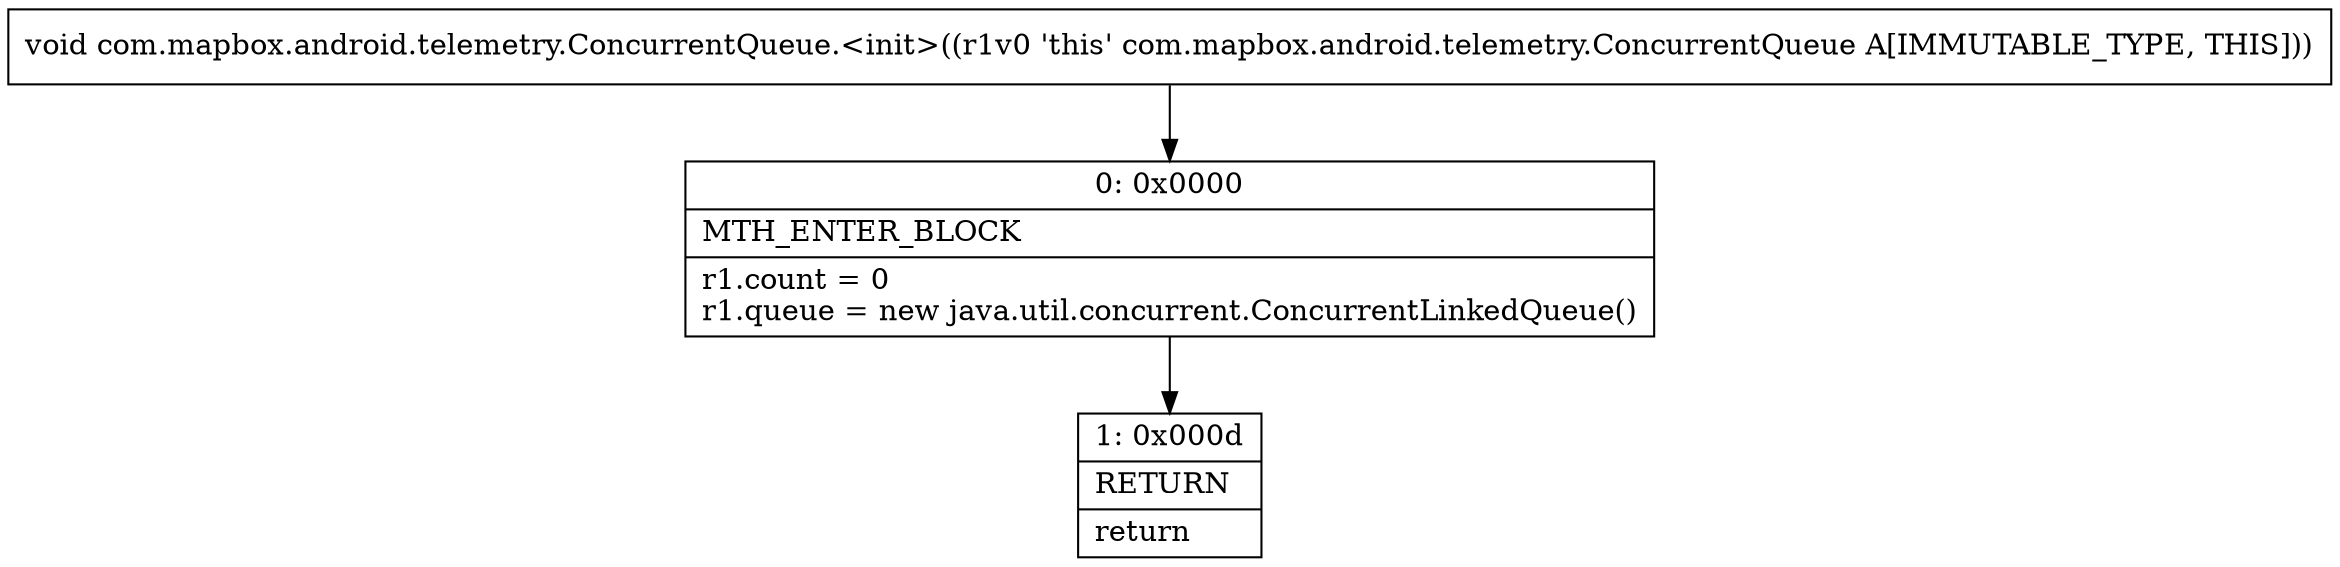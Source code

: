 digraph "CFG forcom.mapbox.android.telemetry.ConcurrentQueue.\<init\>()V" {
Node_0 [shape=record,label="{0\:\ 0x0000|MTH_ENTER_BLOCK\l|r1.count = 0\lr1.queue = new java.util.concurrent.ConcurrentLinkedQueue()\l}"];
Node_1 [shape=record,label="{1\:\ 0x000d|RETURN\l|return\l}"];
MethodNode[shape=record,label="{void com.mapbox.android.telemetry.ConcurrentQueue.\<init\>((r1v0 'this' com.mapbox.android.telemetry.ConcurrentQueue A[IMMUTABLE_TYPE, THIS])) }"];
MethodNode -> Node_0;
Node_0 -> Node_1;
}

